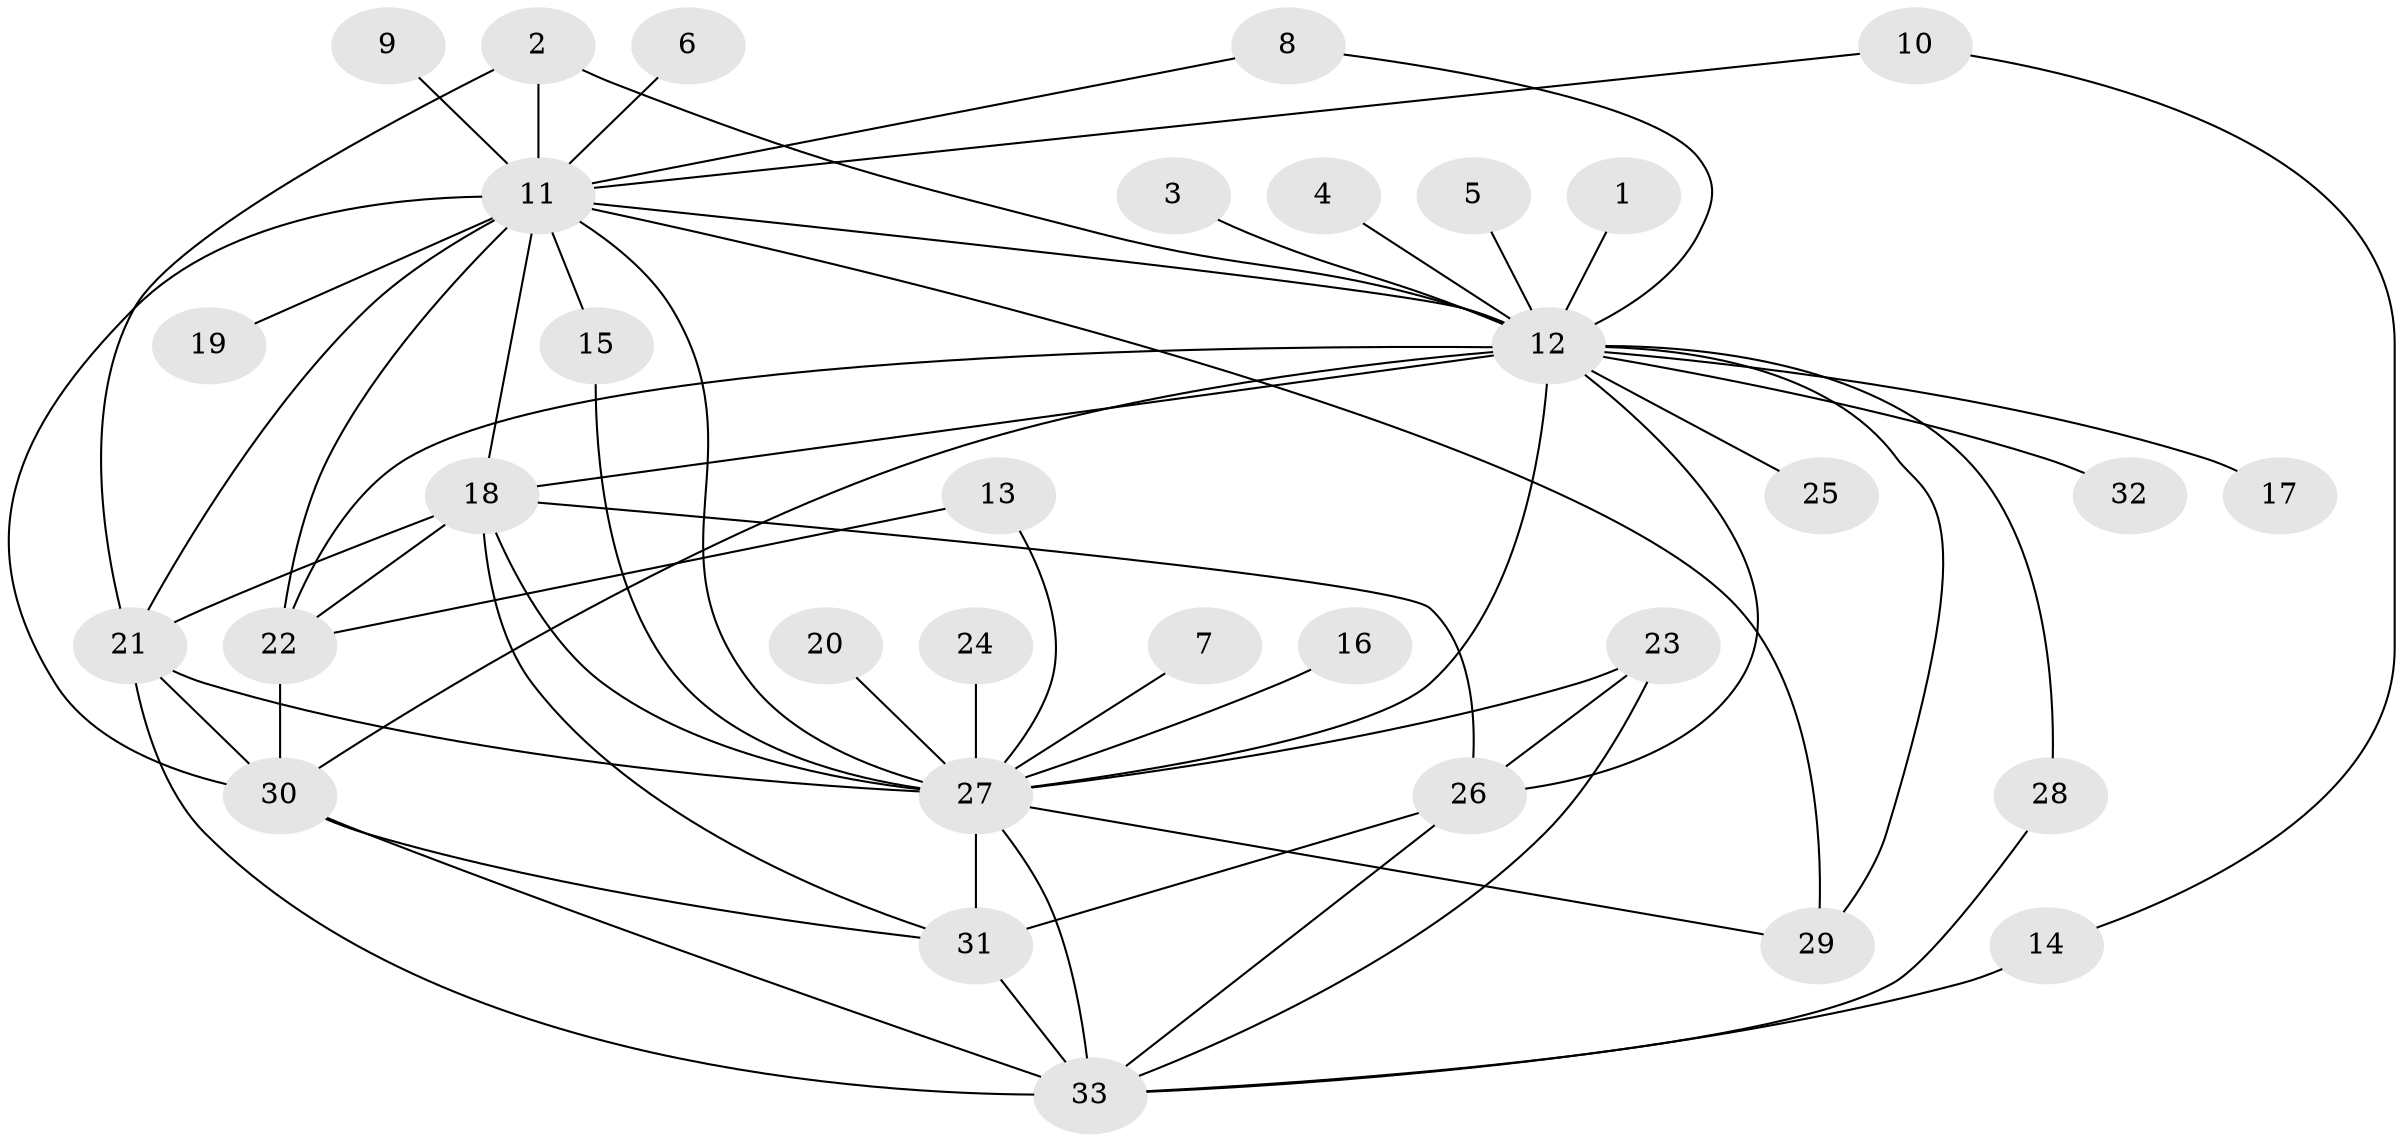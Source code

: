 // original degree distribution, {9: 0.009174311926605505, 26: 0.01834862385321101, 28: 0.009174311926605505, 15: 0.009174311926605505, 5: 0.03669724770642202, 2: 0.2018348623853211, 10: 0.009174311926605505, 8: 0.009174311926605505, 7: 0.009174311926605505, 1: 0.4954128440366973, 6: 0.01834862385321101, 4: 0.07339449541284404, 3: 0.10091743119266056}
// Generated by graph-tools (version 1.1) at 2025/36/03/04/25 23:36:58]
// undirected, 33 vertices, 61 edges
graph export_dot {
  node [color=gray90,style=filled];
  1;
  2;
  3;
  4;
  5;
  6;
  7;
  8;
  9;
  10;
  11;
  12;
  13;
  14;
  15;
  16;
  17;
  18;
  19;
  20;
  21;
  22;
  23;
  24;
  25;
  26;
  27;
  28;
  29;
  30;
  31;
  32;
  33;
  1 -- 12 [weight=1.0];
  2 -- 11 [weight=1.0];
  2 -- 12 [weight=1.0];
  2 -- 21 [weight=1.0];
  3 -- 12 [weight=1.0];
  4 -- 12 [weight=1.0];
  5 -- 12 [weight=1.0];
  6 -- 11 [weight=1.0];
  7 -- 27 [weight=1.0];
  8 -- 11 [weight=1.0];
  8 -- 12 [weight=1.0];
  9 -- 11 [weight=1.0];
  10 -- 11 [weight=1.0];
  10 -- 14 [weight=1.0];
  11 -- 12 [weight=2.0];
  11 -- 15 [weight=1.0];
  11 -- 18 [weight=2.0];
  11 -- 19 [weight=1.0];
  11 -- 21 [weight=1.0];
  11 -- 22 [weight=1.0];
  11 -- 27 [weight=1.0];
  11 -- 29 [weight=1.0];
  11 -- 30 [weight=2.0];
  12 -- 17 [weight=1.0];
  12 -- 18 [weight=1.0];
  12 -- 22 [weight=2.0];
  12 -- 25 [weight=1.0];
  12 -- 26 [weight=1.0];
  12 -- 27 [weight=1.0];
  12 -- 28 [weight=1.0];
  12 -- 29 [weight=1.0];
  12 -- 30 [weight=2.0];
  12 -- 32 [weight=1.0];
  13 -- 22 [weight=1.0];
  13 -- 27 [weight=1.0];
  14 -- 33 [weight=2.0];
  15 -- 27 [weight=1.0];
  16 -- 27 [weight=1.0];
  18 -- 21 [weight=2.0];
  18 -- 22 [weight=2.0];
  18 -- 26 [weight=2.0];
  18 -- 27 [weight=3.0];
  18 -- 31 [weight=1.0];
  20 -- 27 [weight=1.0];
  21 -- 27 [weight=1.0];
  21 -- 30 [weight=1.0];
  21 -- 33 [weight=1.0];
  22 -- 30 [weight=1.0];
  23 -- 26 [weight=1.0];
  23 -- 27 [weight=1.0];
  23 -- 33 [weight=1.0];
  24 -- 27 [weight=1.0];
  26 -- 31 [weight=1.0];
  26 -- 33 [weight=1.0];
  27 -- 29 [weight=1.0];
  27 -- 31 [weight=4.0];
  27 -- 33 [weight=2.0];
  28 -- 33 [weight=1.0];
  30 -- 31 [weight=1.0];
  30 -- 33 [weight=2.0];
  31 -- 33 [weight=2.0];
}
